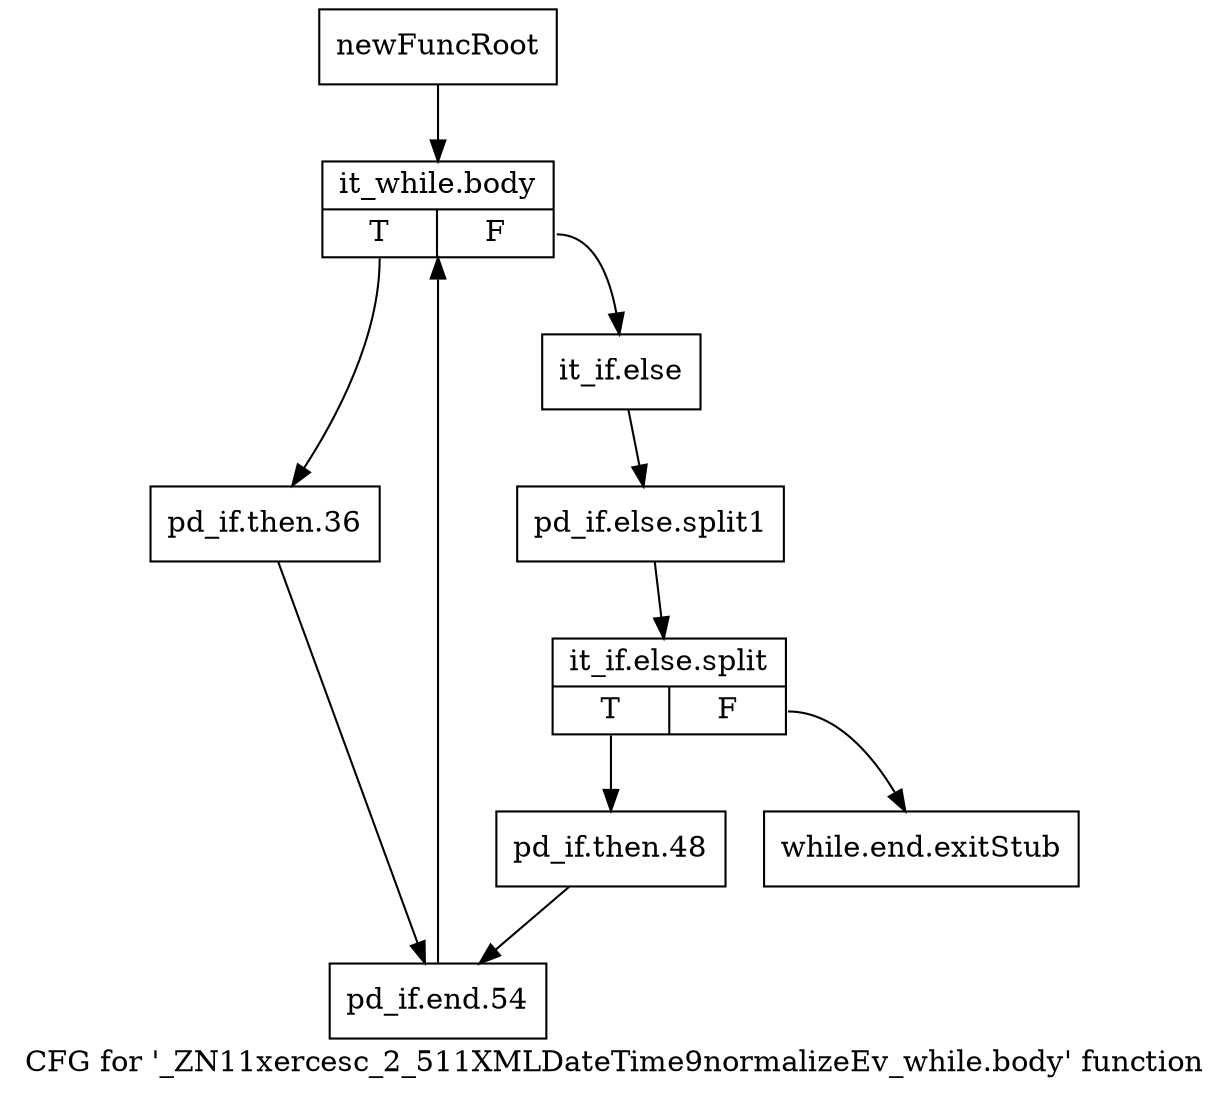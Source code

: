 digraph "CFG for '_ZN11xercesc_2_511XMLDateTime9normalizeEv_while.body' function" {
	label="CFG for '_ZN11xercesc_2_511XMLDateTime9normalizeEv_while.body' function";

	Node0x9afe020 [shape=record,label="{newFuncRoot}"];
	Node0x9afe020 -> Node0x9b00ea0;
	Node0x9b00e50 [shape=record,label="{while.end.exitStub}"];
	Node0x9b00ea0 [shape=record,label="{it_while.body|{<s0>T|<s1>F}}"];
	Node0x9b00ea0:s0 -> Node0x9b00f90;
	Node0x9b00ea0:s1 -> Node0x9b00ef0;
	Node0x9b00ef0 [shape=record,label="{it_if.else}"];
	Node0x9b00ef0 -> Node0xcf35150;
	Node0xcf35150 [shape=record,label="{pd_if.else.split1}"];
	Node0xcf35150 -> Node0xcf35290;
	Node0xcf35290 [shape=record,label="{it_if.else.split|{<s0>T|<s1>F}}"];
	Node0xcf35290:s0 -> Node0x9b00f40;
	Node0xcf35290:s1 -> Node0x9b00e50;
	Node0x9b00f40 [shape=record,label="{pd_if.then.48}"];
	Node0x9b00f40 -> Node0x9b00fe0;
	Node0x9b00f90 [shape=record,label="{pd_if.then.36}"];
	Node0x9b00f90 -> Node0x9b00fe0;
	Node0x9b00fe0 [shape=record,label="{pd_if.end.54}"];
	Node0x9b00fe0 -> Node0x9b00ea0;
}
